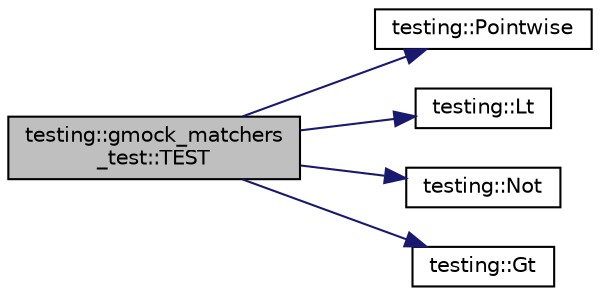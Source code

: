 digraph "testing::gmock_matchers_test::TEST"
{
  edge [fontname="Helvetica",fontsize="10",labelfontname="Helvetica",labelfontsize="10"];
  node [fontname="Helvetica",fontsize="10",shape=record];
  rankdir="LR";
  Node1891 [label="testing::gmock_matchers\l_test::TEST",height=0.2,width=0.4,color="black", fillcolor="grey75", style="filled", fontcolor="black"];
  Node1891 -> Node1892 [color="midnightblue",fontsize="10",style="solid",fontname="Helvetica"];
  Node1892 [label="testing::Pointwise",height=0.2,width=0.4,color="black", fillcolor="white", style="filled",URL="$d0/d75/namespacetesting.html#a51ee81f6f1723f7a7aff0429b1d76ec1"];
  Node1891 -> Node1893 [color="midnightblue",fontsize="10",style="solid",fontname="Helvetica"];
  Node1893 [label="testing::Lt",height=0.2,width=0.4,color="black", fillcolor="white", style="filled",URL="$d0/d75/namespacetesting.html#ad621459957a8bcdd3c256b7940ecbf99"];
  Node1891 -> Node1894 [color="midnightblue",fontsize="10",style="solid",fontname="Helvetica"];
  Node1894 [label="testing::Not",height=0.2,width=0.4,color="black", fillcolor="white", style="filled",URL="$d0/d75/namespacetesting.html#a3d7d0dda7e51b13fe2f5aa28e23ed6b6"];
  Node1891 -> Node1895 [color="midnightblue",fontsize="10",style="solid",fontname="Helvetica"];
  Node1895 [label="testing::Gt",height=0.2,width=0.4,color="black", fillcolor="white", style="filled",URL="$d0/d75/namespacetesting.html#a493fc1bafd7b3945ba06ace80e74b0d5"];
}
